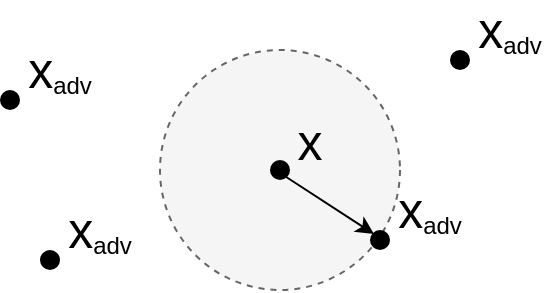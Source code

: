 <mxfile version="14.4.3" type="device"><diagram id="wb12qXQHT8hhFGLqTst-" name="Page-1"><mxGraphModel dx="1002" dy="221" grid="1" gridSize="10" guides="1" tooltips="1" connect="1" arrows="1" fold="1" page="1" pageScale="1" pageWidth="400" pageHeight="180" math="0" shadow="0"><root><mxCell id="0"/><mxCell id="1" parent="0"/><mxCell id="qUTg9JJCy6umW1fUD908-1" value="" style="ellipse;whiteSpace=wrap;html=1;aspect=fixed;strokeWidth=1;fillColor=#f5f5f5;dashed=1;strokeColor=#666666;fontColor=#333333;" vertex="1" parent="1"><mxGeometry x="143" y="390" width="120" height="120" as="geometry"/></mxCell><mxCell id="qUTg9JJCy6umW1fUD908-2" value="" style="group" vertex="1" connectable="0" parent="1"><mxGeometry x="198" y="425" width="40" height="30" as="geometry"/></mxCell><mxCell id="qUTg9JJCy6umW1fUD908-3" value="" style="shape=ellipse;strokeColor=none;html=1;fillColor=#000000;" vertex="1" parent="qUTg9JJCy6umW1fUD908-2"><mxGeometry y="20" width="10" height="10" as="geometry"/></mxCell><mxCell id="qUTg9JJCy6umW1fUD908-4" value="&lt;font size=&quot;1&quot;&gt;&lt;span style=&quot;font-size: 25px&quot;&gt;x&lt;/span&gt;&lt;/font&gt;" style="text;html=1;strokeColor=none;fillColor=none;align=center;verticalAlign=middle;whiteSpace=wrap;rounded=0;strokeWidth=2;" vertex="1" parent="qUTg9JJCy6umW1fUD908-2"><mxGeometry width="40" height="20" as="geometry"/></mxCell><mxCell id="qUTg9JJCy6umW1fUD908-5" value="" style="group" vertex="1" connectable="0" parent="1"><mxGeometry x="63" y="390" width="50" height="30" as="geometry"/></mxCell><mxCell id="qUTg9JJCy6umW1fUD908-6" value="" style="group" vertex="1" connectable="0" parent="qUTg9JJCy6umW1fUD908-5"><mxGeometry x="10" width="40" height="30" as="geometry"/></mxCell><mxCell id="qUTg9JJCy6umW1fUD908-7" value="&lt;font size=&quot;1&quot;&gt;&lt;span style=&quot;font-size: 25px&quot;&gt;x&lt;/span&gt;&lt;sub&gt;&lt;font style=&quot;font-size: 12px&quot;&gt;adv&lt;/font&gt;&lt;/sub&gt;&lt;/font&gt;" style="text;html=1;strokeColor=none;fillColor=none;align=center;verticalAlign=middle;whiteSpace=wrap;rounded=0;strokeWidth=2;" vertex="1" parent="qUTg9JJCy6umW1fUD908-6"><mxGeometry width="40" height="20" as="geometry"/></mxCell><mxCell id="qUTg9JJCy6umW1fUD908-8" value="" style="shape=ellipse;strokeColor=none;html=1;fillColor=#000000;" vertex="1" parent="qUTg9JJCy6umW1fUD908-5"><mxGeometry y="20" width="10" height="10" as="geometry"/></mxCell><mxCell id="qUTg9JJCy6umW1fUD908-9" value="" style="group" vertex="1" connectable="0" parent="1"><mxGeometry x="248" y="460" width="50" height="30" as="geometry"/></mxCell><mxCell id="qUTg9JJCy6umW1fUD908-10" value="" style="group" vertex="1" connectable="0" parent="qUTg9JJCy6umW1fUD908-9"><mxGeometry x="10" width="40" height="30" as="geometry"/></mxCell><mxCell id="qUTg9JJCy6umW1fUD908-11" value="&lt;font size=&quot;1&quot;&gt;&lt;span style=&quot;font-size: 25px&quot;&gt;x&lt;/span&gt;&lt;sub&gt;&lt;font style=&quot;font-size: 12px&quot;&gt;adv&lt;/font&gt;&lt;/sub&gt;&lt;/font&gt;" style="text;html=1;strokeColor=none;fillColor=none;align=center;verticalAlign=middle;whiteSpace=wrap;rounded=0;strokeWidth=2;" vertex="1" parent="qUTg9JJCy6umW1fUD908-10"><mxGeometry width="40" height="20" as="geometry"/></mxCell><mxCell id="qUTg9JJCy6umW1fUD908-12" value="" style="shape=ellipse;strokeColor=none;html=1;fillColor=#000000;" vertex="1" parent="qUTg9JJCy6umW1fUD908-9"><mxGeometry y="20" width="10" height="10" as="geometry"/></mxCell><mxCell id="qUTg9JJCy6umW1fUD908-13" value="" style="group" vertex="1" connectable="0" parent="1"><mxGeometry x="288" y="370" width="50" height="30" as="geometry"/></mxCell><mxCell id="qUTg9JJCy6umW1fUD908-14" value="" style="group" vertex="1" connectable="0" parent="qUTg9JJCy6umW1fUD908-13"><mxGeometry x="10" width="40" height="30" as="geometry"/></mxCell><mxCell id="qUTg9JJCy6umW1fUD908-15" value="&lt;font size=&quot;1&quot;&gt;&lt;span style=&quot;font-size: 25px&quot;&gt;x&lt;/span&gt;&lt;sub&gt;&lt;font style=&quot;font-size: 12px&quot;&gt;adv&lt;/font&gt;&lt;/sub&gt;&lt;/font&gt;" style="text;html=1;strokeColor=none;fillColor=none;align=center;verticalAlign=middle;whiteSpace=wrap;rounded=0;strokeWidth=2;" vertex="1" parent="qUTg9JJCy6umW1fUD908-14"><mxGeometry width="40" height="20" as="geometry"/></mxCell><mxCell id="qUTg9JJCy6umW1fUD908-16" value="" style="shape=ellipse;strokeColor=none;html=1;fillColor=#000000;" vertex="1" parent="qUTg9JJCy6umW1fUD908-13"><mxGeometry y="20" width="10" height="10" as="geometry"/></mxCell><mxCell id="qUTg9JJCy6umW1fUD908-17" value="" style="group" vertex="1" connectable="0" parent="1"><mxGeometry x="83" y="470" width="50" height="30" as="geometry"/></mxCell><mxCell id="qUTg9JJCy6umW1fUD908-18" value="" style="group" vertex="1" connectable="0" parent="qUTg9JJCy6umW1fUD908-17"><mxGeometry x="10" width="40" height="30" as="geometry"/></mxCell><mxCell id="qUTg9JJCy6umW1fUD908-19" value="&lt;font size=&quot;1&quot;&gt;&lt;span style=&quot;font-size: 25px&quot;&gt;x&lt;/span&gt;&lt;sub&gt;&lt;font style=&quot;font-size: 12px&quot;&gt;adv&lt;/font&gt;&lt;/sub&gt;&lt;/font&gt;" style="text;html=1;strokeColor=none;fillColor=none;align=center;verticalAlign=middle;whiteSpace=wrap;rounded=0;strokeWidth=2;" vertex="1" parent="qUTg9JJCy6umW1fUD908-18"><mxGeometry width="40" height="20" as="geometry"/></mxCell><mxCell id="qUTg9JJCy6umW1fUD908-20" value="" style="shape=ellipse;strokeColor=none;html=1;fillColor=#000000;" vertex="1" parent="qUTg9JJCy6umW1fUD908-17"><mxGeometry y="20" width="10" height="10" as="geometry"/></mxCell><mxCell id="qUTg9JJCy6umW1fUD908-21" style="edgeStyle=none;rounded=0;orthogonalLoop=1;jettySize=auto;html=1;exitX=0.793;exitY=0.837;exitDx=0;exitDy=0;exitPerimeter=0;" edge="1" parent="1" source="qUTg9JJCy6umW1fUD908-3"><mxGeometry relative="1" as="geometry"><mxPoint x="250" y="482" as="targetPoint"/></mxGeometry></mxCell></root></mxGraphModel></diagram></mxfile>